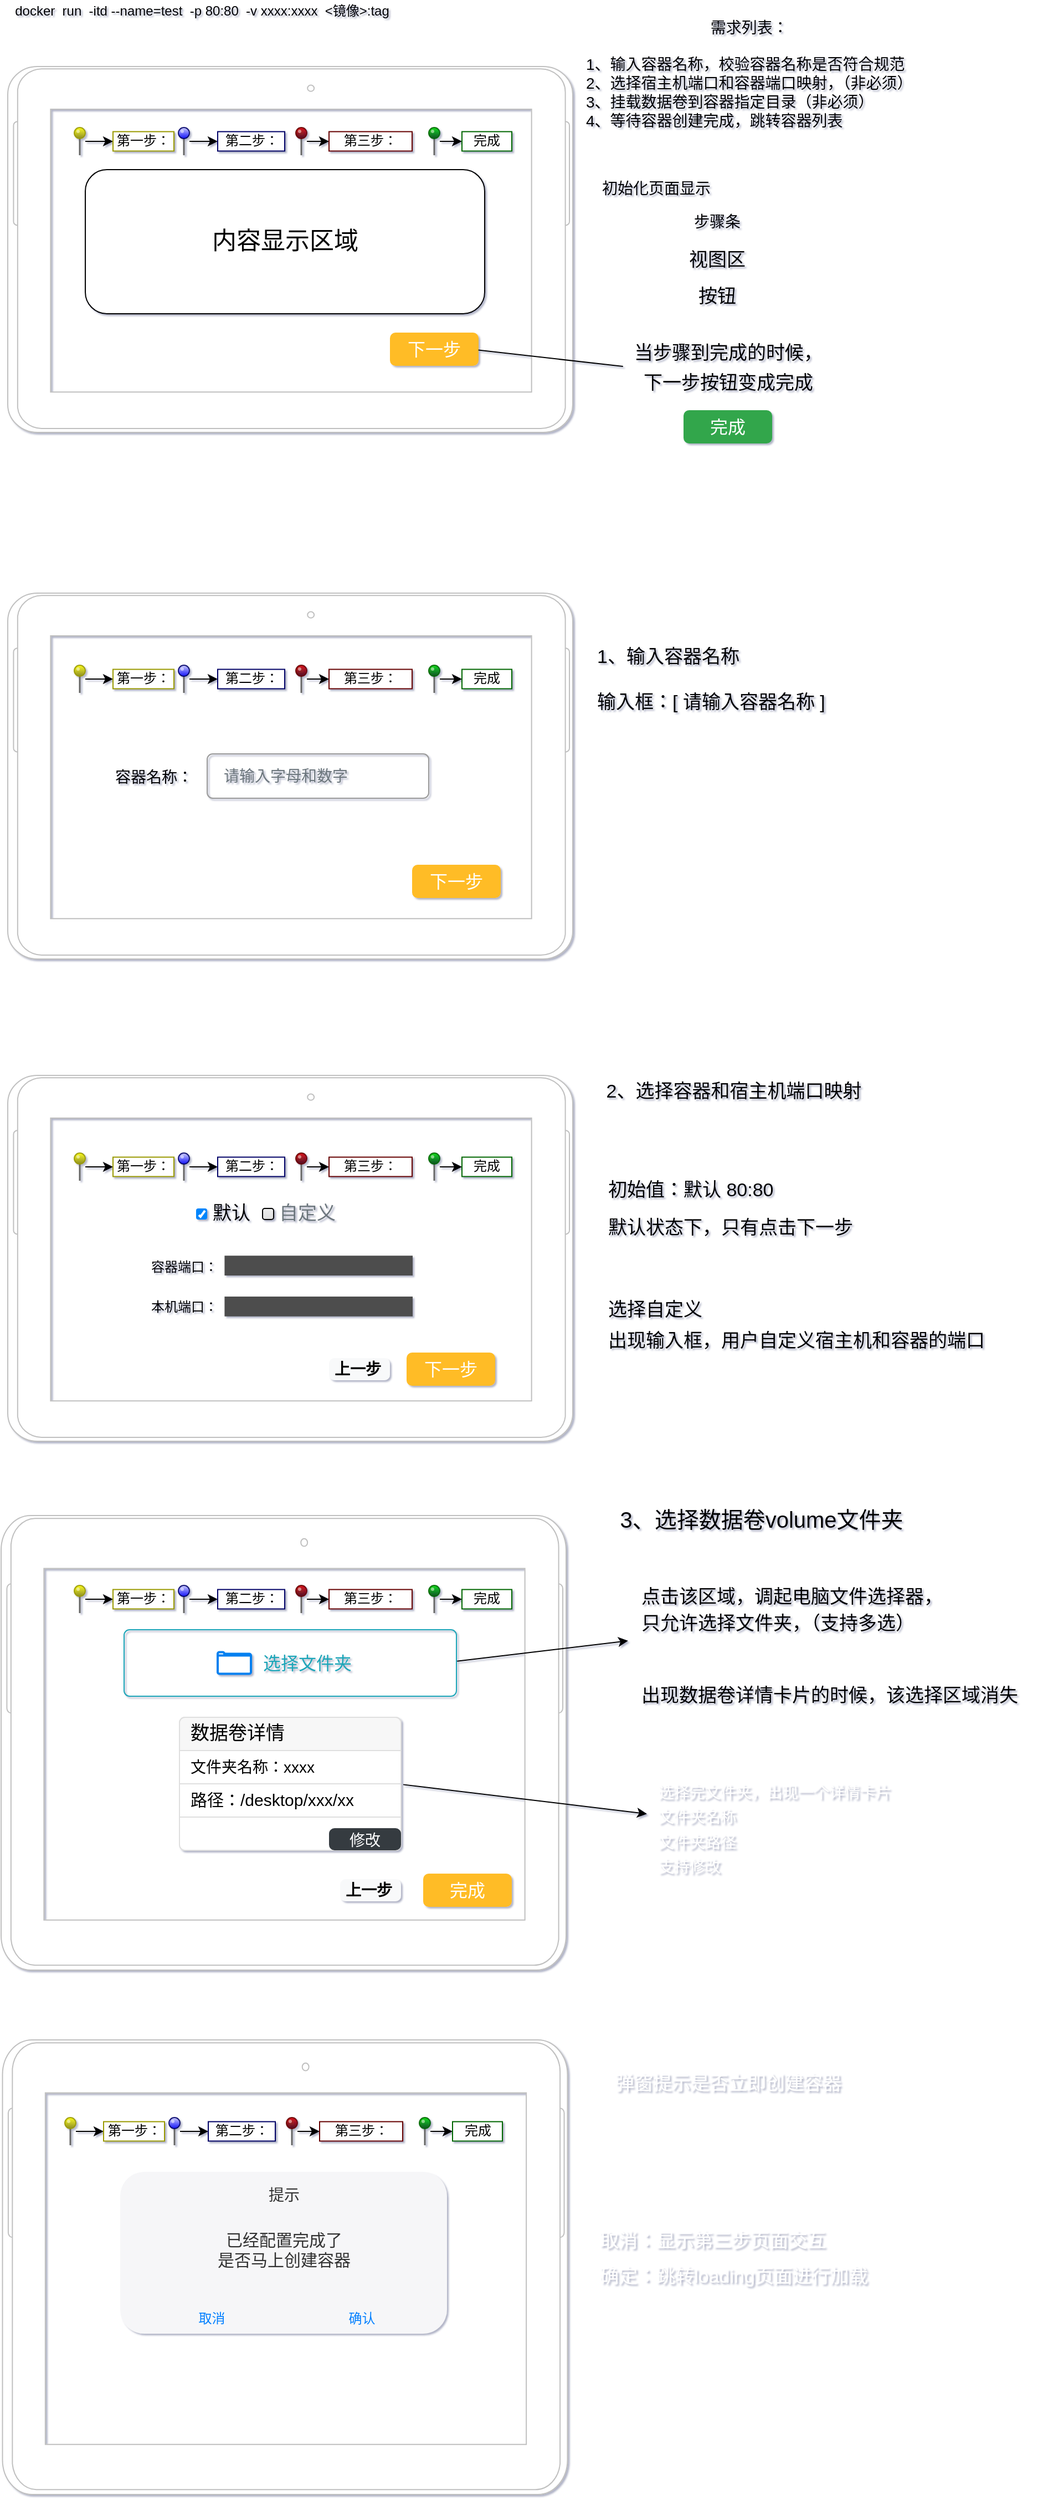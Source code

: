 <mxfile>
    <diagram id="SzhB8Du72048qasYa-aC" name="容器创建">
        <mxGraphModel dx="1205" dy="2786" grid="1" gridSize="10" guides="1" tooltips="1" connect="1" arrows="0" fold="1" page="0" pageScale="1" pageWidth="827" pageHeight="583" background="none" math="0" shadow="1">
            <root>
                <mxCell id="27uLdjD5mK71LCT6hX2T-0"/>
                <mxCell id="27uLdjD5mK71LCT6hX2T-1" parent="27uLdjD5mK71LCT6hX2T-0"/>
                <mxCell id="01CPi6KSBd6ZrqsDmOY4-1" value="" style="verticalLabelPosition=bottom;verticalAlign=top;html=1;shadow=0;dashed=0;strokeWidth=1;shape=mxgraph.android.tab2;strokeColor=#c0c0c0;direction=north;" parent="27uLdjD5mK71LCT6hX2T-1" vertex="1">
                    <mxGeometry x="20" y="-1680" width="510" height="330" as="geometry"/>
                </mxCell>
                <mxCell id="gLwVRf4GaK1Xq6DHgBcj-0" value="docker&amp;nbsp; run&amp;nbsp; -itd --name=test&amp;nbsp; -p 80:80&amp;nbsp; -v xxxx:xxxx&amp;nbsp; &amp;lt;镜像&amp;gt;:tag" style="text;html=1;align=center;verticalAlign=middle;resizable=0;points=[];autosize=1;strokeColor=none;fillColor=none;" parent="27uLdjD5mK71LCT6hX2T-1" vertex="1">
                    <mxGeometry x="20" y="-1740" width="350" height="20" as="geometry"/>
                </mxCell>
                <mxCell id="01CPi6KSBd6ZrqsDmOY4-2" value="&lt;p style=&quot;line-height: 1.6&quot;&gt;&lt;/p&gt;&lt;div style=&quot;text-align: center ; font-size: 14px&quot;&gt;&lt;font style=&quot;font-size: 14px&quot;&gt;需求列表：&lt;/font&gt;&lt;/div&gt;&lt;div style=&quot;text-align: center ; font-size: 14px&quot;&gt;&lt;font style=&quot;font-size: 14px&quot;&gt;&lt;br&gt;&lt;/font&gt;&lt;/div&gt;&lt;font style=&quot;font-size: 14px&quot;&gt;1、输入容器名称，校验容器名称是否符合规范&lt;br&gt;2、选择宿主机端口和容器端口映射，（非必须）&lt;br&gt;3、挂载数据卷到容器指定目录（非必须）&lt;br&gt;4、等待容器创建完成，跳转容器列表&lt;br&gt;&lt;br&gt;&lt;/font&gt;&lt;p&gt;&lt;/p&gt;" style="text;html=1;align=left;verticalAlign=middle;resizable=0;points=[];autosize=1;strokeColor=none;fillColor=none;" parent="27uLdjD5mK71LCT6hX2T-1" vertex="1">
                    <mxGeometry x="540" y="-1730" width="320" height="130" as="geometry"/>
                </mxCell>
                <mxCell id="01CPi6KSBd6ZrqsDmOY4-3" value="步骤条" style="text;html=1;align=center;verticalAlign=middle;resizable=0;points=[];autosize=1;strokeColor=none;fillColor=none;fontSize=14;" parent="27uLdjD5mK71LCT6hX2T-1" vertex="1">
                    <mxGeometry x="630" y="-1550" width="60" height="20" as="geometry"/>
                </mxCell>
                <mxCell id="01CPi6KSBd6ZrqsDmOY4-4" value="初始化页面显示" style="text;html=1;align=center;verticalAlign=middle;resizable=0;points=[];autosize=1;strokeColor=none;fillColor=none;fontSize=14;" parent="27uLdjD5mK71LCT6hX2T-1" vertex="1">
                    <mxGeometry x="550" y="-1580" width="110" height="20" as="geometry"/>
                </mxCell>
                <mxCell id="p_zdCeveaHQMmSlJTnT9-5" value="" style="edgeStyle=none;html=1;" edge="1" parent="27uLdjD5mK71LCT6hX2T-1" source="p_zdCeveaHQMmSlJTnT9-0" target="p_zdCeveaHQMmSlJTnT9-4">
                    <mxGeometry relative="1" as="geometry"/>
                </mxCell>
                <mxCell id="p_zdCeveaHQMmSlJTnT9-0" value="" style="verticalLabelPosition=top;html=1;shadow=0;dashed=0;verticalAlign=bottom;strokeWidth=1;shape=mxgraph.ios.iPin;fillColor2=#ffff00;fillColor3=#888800;strokeColor=#999900;" vertex="1" parent="27uLdjD5mK71LCT6hX2T-1">
                    <mxGeometry x="80" y="-1625" width="10" height="25" as="geometry"/>
                </mxCell>
                <mxCell id="p_zdCeveaHQMmSlJTnT9-8" value="" style="edgeStyle=none;html=1;" edge="1" parent="27uLdjD5mK71LCT6hX2T-1" source="p_zdCeveaHQMmSlJTnT9-1" target="p_zdCeveaHQMmSlJTnT9-7">
                    <mxGeometry relative="1" as="geometry"/>
                </mxCell>
                <mxCell id="p_zdCeveaHQMmSlJTnT9-1" value="" style="verticalLabelPosition=top;html=1;shadow=0;dashed=0;verticalAlign=bottom;strokeWidth=1;shape=mxgraph.ios.iPin;fillColor2=#ccccff;fillColor3=#0000ff;strokeColor=#000066;" vertex="1" parent="27uLdjD5mK71LCT6hX2T-1">
                    <mxGeometry x="174" y="-1625" width="10" height="25" as="geometry"/>
                </mxCell>
                <mxCell id="p_zdCeveaHQMmSlJTnT9-10" value="" style="edgeStyle=none;html=1;" edge="1" parent="27uLdjD5mK71LCT6hX2T-1" source="p_zdCeveaHQMmSlJTnT9-2" target="p_zdCeveaHQMmSlJTnT9-9">
                    <mxGeometry relative="1" as="geometry"/>
                </mxCell>
                <mxCell id="p_zdCeveaHQMmSlJTnT9-2" value="" style="verticalLabelPosition=top;html=1;shadow=0;dashed=0;verticalAlign=bottom;strokeWidth=1;shape=mxgraph.ios.iPin;fillColor2=#dd0000;fillColor3=#440000;strokeColor=#660000;" vertex="1" parent="27uLdjD5mK71LCT6hX2T-1">
                    <mxGeometry x="280" y="-1625" width="10" height="25" as="geometry"/>
                </mxCell>
                <mxCell id="p_zdCeveaHQMmSlJTnT9-12" value="" style="edgeStyle=none;html=1;" edge="1" parent="27uLdjD5mK71LCT6hX2T-1" source="p_zdCeveaHQMmSlJTnT9-3" target="p_zdCeveaHQMmSlJTnT9-11">
                    <mxGeometry relative="1" as="geometry"/>
                </mxCell>
                <mxCell id="p_zdCeveaHQMmSlJTnT9-3" value="" style="verticalLabelPosition=top;html=1;shadow=0;dashed=0;verticalAlign=bottom;strokeWidth=1;shape=mxgraph.ios.iPin;fillColor2=#00dd00;fillColor3=#004400;strokeColor=#006600;" vertex="1" parent="27uLdjD5mK71LCT6hX2T-1">
                    <mxGeometry x="400" y="-1625" width="10" height="25" as="geometry"/>
                </mxCell>
                <mxCell id="p_zdCeveaHQMmSlJTnT9-4" value="第一步：" style="whiteSpace=wrap;html=1;verticalAlign=bottom;strokeColor=#999900;shadow=0;dashed=0;strokeWidth=1;" vertex="1" parent="27uLdjD5mK71LCT6hX2T-1">
                    <mxGeometry x="115" y="-1621.25" width="55" height="17.5" as="geometry"/>
                </mxCell>
                <mxCell id="p_zdCeveaHQMmSlJTnT9-7" value="第二步：" style="whiteSpace=wrap;html=1;verticalAlign=bottom;strokeColor=#000066;shadow=0;dashed=0;strokeWidth=1;" vertex="1" parent="27uLdjD5mK71LCT6hX2T-1">
                    <mxGeometry x="209.5" y="-1621.25" width="60.5" height="17.5" as="geometry"/>
                </mxCell>
                <mxCell id="p_zdCeveaHQMmSlJTnT9-9" value="第三步：" style="whiteSpace=wrap;html=1;verticalAlign=bottom;strokeColor=#660000;shadow=0;dashed=0;strokeWidth=1;" vertex="1" parent="27uLdjD5mK71LCT6hX2T-1">
                    <mxGeometry x="310" y="-1621.25" width="75" height="17.5" as="geometry"/>
                </mxCell>
                <mxCell id="p_zdCeveaHQMmSlJTnT9-11" value="完成" style="whiteSpace=wrap;html=1;verticalAlign=bottom;strokeColor=#006600;shadow=0;dashed=0;strokeWidth=1;" vertex="1" parent="27uLdjD5mK71LCT6hX2T-1">
                    <mxGeometry x="430" y="-1621.25" width="45" height="17.5" as="geometry"/>
                </mxCell>
                <mxCell id="p_zdCeveaHQMmSlJTnT9-13" value="&lt;font style=&quot;font-size: 22px&quot;&gt;内容显示区域&lt;/font&gt;" style="rounded=1;whiteSpace=wrap;html=1;" vertex="1" parent="27uLdjD5mK71LCT6hX2T-1">
                    <mxGeometry x="90" y="-1587" width="360.5" height="130" as="geometry"/>
                </mxCell>
                <mxCell id="p_zdCeveaHQMmSlJTnT9-14" value="完成" style="html=1;shadow=0;dashed=0;shape=mxgraph.bootstrap.rrect;rSize=5;strokeColor=none;strokeWidth=1;fillColor=#33A64C;fontColor=#FFFFFF;whiteSpace=wrap;align=center;verticalAlign=middle;spacingLeft=0;fontStyle=0;fontSize=16;spacing=5;" vertex="1" parent="27uLdjD5mK71LCT6hX2T-1">
                    <mxGeometry x="630" y="-1370" width="80" height="30" as="geometry"/>
                </mxCell>
                <mxCell id="p_zdCeveaHQMmSlJTnT9-15" value="下一步" style="html=1;shadow=0;dashed=0;shape=mxgraph.bootstrap.rrect;rSize=5;strokeColor=none;strokeWidth=1;fillColor=#FFBC26;fontColor=#FFFFFF;whiteSpace=wrap;align=center;verticalAlign=middle;spacingLeft=0;fontStyle=0;fontSize=16;spacing=5;" vertex="1" parent="27uLdjD5mK71LCT6hX2T-1">
                    <mxGeometry x="365" y="-1440" width="80" height="30" as="geometry"/>
                </mxCell>
                <mxCell id="p_zdCeveaHQMmSlJTnT9-16" value="&lt;font style=&quot;font-size: 17px&quot;&gt;当步骤到完成的时候，&lt;br&gt;下一步按钮变成完成&lt;/font&gt;" style="text;html=1;align=center;verticalAlign=middle;resizable=0;points=[];autosize=1;strokeColor=none;fillColor=none;fontSize=22;" vertex="1" parent="27uLdjD5mK71LCT6hX2T-1">
                    <mxGeometry x="575" y="-1440" width="190" height="60" as="geometry"/>
                </mxCell>
                <mxCell id="p_zdCeveaHQMmSlJTnT9-17" value="" style="endArrow=none;html=1;fontSize=17;exitX=0.998;exitY=0.526;exitDx=0;exitDy=0;exitPerimeter=0;entryX=0.002;entryY=0.509;entryDx=0;entryDy=0;entryPerimeter=0;" edge="1" parent="27uLdjD5mK71LCT6hX2T-1" source="p_zdCeveaHQMmSlJTnT9-15" target="p_zdCeveaHQMmSlJTnT9-16">
                    <mxGeometry width="50" height="50" relative="1" as="geometry">
                        <mxPoint x="470" y="-1470" as="sourcePoint"/>
                        <mxPoint x="520" y="-1520" as="targetPoint"/>
                    </mxGeometry>
                </mxCell>
                <mxCell id="p_zdCeveaHQMmSlJTnT9-18" value="视图区" style="text;html=1;align=center;verticalAlign=middle;resizable=0;points=[];autosize=1;strokeColor=none;fillColor=none;fontSize=17;" vertex="1" parent="27uLdjD5mK71LCT6hX2T-1">
                    <mxGeometry x="625" y="-1520" width="70" height="30" as="geometry"/>
                </mxCell>
                <mxCell id="p_zdCeveaHQMmSlJTnT9-19" value="按钮" style="text;html=1;align=center;verticalAlign=middle;resizable=0;points=[];autosize=1;strokeColor=none;fillColor=none;fontSize=17;" vertex="1" parent="27uLdjD5mK71LCT6hX2T-1">
                    <mxGeometry x="635" y="-1487" width="50" height="30" as="geometry"/>
                </mxCell>
                <mxCell id="p_zdCeveaHQMmSlJTnT9-20" value="" style="verticalLabelPosition=bottom;verticalAlign=top;html=1;shadow=0;dashed=0;strokeWidth=1;shape=mxgraph.android.tab2;strokeColor=#c0c0c0;direction=north;" vertex="1" parent="27uLdjD5mK71LCT6hX2T-1">
                    <mxGeometry x="20" y="-1205" width="510" height="330" as="geometry"/>
                </mxCell>
                <mxCell id="p_zdCeveaHQMmSlJTnT9-33" value="" style="edgeStyle=none;html=1;" edge="1" parent="27uLdjD5mK71LCT6hX2T-1" source="p_zdCeveaHQMmSlJTnT9-34" target="p_zdCeveaHQMmSlJTnT9-41">
                    <mxGeometry relative="1" as="geometry"/>
                </mxCell>
                <mxCell id="p_zdCeveaHQMmSlJTnT9-34" value="" style="verticalLabelPosition=top;html=1;shadow=0;dashed=0;verticalAlign=bottom;strokeWidth=1;shape=mxgraph.ios.iPin;fillColor2=#ffff00;fillColor3=#888800;strokeColor=#999900;" vertex="1" parent="27uLdjD5mK71LCT6hX2T-1">
                    <mxGeometry x="80" y="-1140" width="10" height="25" as="geometry"/>
                </mxCell>
                <mxCell id="p_zdCeveaHQMmSlJTnT9-35" value="" style="edgeStyle=none;html=1;" edge="1" parent="27uLdjD5mK71LCT6hX2T-1" source="p_zdCeveaHQMmSlJTnT9-36" target="p_zdCeveaHQMmSlJTnT9-42">
                    <mxGeometry relative="1" as="geometry"/>
                </mxCell>
                <mxCell id="p_zdCeveaHQMmSlJTnT9-36" value="" style="verticalLabelPosition=top;html=1;shadow=0;dashed=0;verticalAlign=bottom;strokeWidth=1;shape=mxgraph.ios.iPin;fillColor2=#ccccff;fillColor3=#0000ff;strokeColor=#000066;" vertex="1" parent="27uLdjD5mK71LCT6hX2T-1">
                    <mxGeometry x="174" y="-1140" width="10" height="25" as="geometry"/>
                </mxCell>
                <mxCell id="p_zdCeveaHQMmSlJTnT9-37" value="" style="edgeStyle=none;html=1;" edge="1" parent="27uLdjD5mK71LCT6hX2T-1" source="p_zdCeveaHQMmSlJTnT9-38" target="p_zdCeveaHQMmSlJTnT9-43">
                    <mxGeometry relative="1" as="geometry"/>
                </mxCell>
                <mxCell id="p_zdCeveaHQMmSlJTnT9-38" value="" style="verticalLabelPosition=top;html=1;shadow=0;dashed=0;verticalAlign=bottom;strokeWidth=1;shape=mxgraph.ios.iPin;fillColor2=#dd0000;fillColor3=#440000;strokeColor=#660000;" vertex="1" parent="27uLdjD5mK71LCT6hX2T-1">
                    <mxGeometry x="280" y="-1140" width="10" height="25" as="geometry"/>
                </mxCell>
                <mxCell id="p_zdCeveaHQMmSlJTnT9-39" value="" style="edgeStyle=none;html=1;" edge="1" parent="27uLdjD5mK71LCT6hX2T-1" source="p_zdCeveaHQMmSlJTnT9-40" target="p_zdCeveaHQMmSlJTnT9-44">
                    <mxGeometry relative="1" as="geometry"/>
                </mxCell>
                <mxCell id="p_zdCeveaHQMmSlJTnT9-40" value="" style="verticalLabelPosition=top;html=1;shadow=0;dashed=0;verticalAlign=bottom;strokeWidth=1;shape=mxgraph.ios.iPin;fillColor2=#00dd00;fillColor3=#004400;strokeColor=#006600;" vertex="1" parent="27uLdjD5mK71LCT6hX2T-1">
                    <mxGeometry x="400" y="-1140" width="10" height="25" as="geometry"/>
                </mxCell>
                <mxCell id="p_zdCeveaHQMmSlJTnT9-41" value="第一步：" style="whiteSpace=wrap;html=1;verticalAlign=bottom;strokeColor=#999900;shadow=0;dashed=0;strokeWidth=1;" vertex="1" parent="27uLdjD5mK71LCT6hX2T-1">
                    <mxGeometry x="115" y="-1136.25" width="55" height="17.5" as="geometry"/>
                </mxCell>
                <mxCell id="p_zdCeveaHQMmSlJTnT9-42" value="第二步：" style="whiteSpace=wrap;html=1;verticalAlign=bottom;strokeColor=#000066;shadow=0;dashed=0;strokeWidth=1;" vertex="1" parent="27uLdjD5mK71LCT6hX2T-1">
                    <mxGeometry x="209.5" y="-1136.25" width="60.5" height="17.5" as="geometry"/>
                </mxCell>
                <mxCell id="p_zdCeveaHQMmSlJTnT9-43" value="第三步：" style="whiteSpace=wrap;html=1;verticalAlign=bottom;strokeColor=#660000;shadow=0;dashed=0;strokeWidth=1;" vertex="1" parent="27uLdjD5mK71LCT6hX2T-1">
                    <mxGeometry x="310" y="-1136.25" width="75" height="17.5" as="geometry"/>
                </mxCell>
                <mxCell id="p_zdCeveaHQMmSlJTnT9-44" value="完成" style="whiteSpace=wrap;html=1;verticalAlign=bottom;strokeColor=#006600;shadow=0;dashed=0;strokeWidth=1;" vertex="1" parent="27uLdjD5mK71LCT6hX2T-1">
                    <mxGeometry x="430" y="-1136.25" width="45" height="17.5" as="geometry"/>
                </mxCell>
                <mxCell id="p_zdCeveaHQMmSlJTnT9-45" value="1、输入容器名称&lt;br&gt;&lt;br&gt;输入框：[ 请输入容器名称 ]" style="text;html=1;align=left;verticalAlign=middle;resizable=0;points=[];autosize=1;strokeColor=none;fillColor=none;fontSize=17;" vertex="1" parent="27uLdjD5mK71LCT6hX2T-1">
                    <mxGeometry x="550" y="-1162.5" width="220" height="70" as="geometry"/>
                </mxCell>
                <mxCell id="p_zdCeveaHQMmSlJTnT9-46" value="容器名称：" style="fillColor=none;strokeColor=none;align=left;fontSize=14;" vertex="1" parent="27uLdjD5mK71LCT6hX2T-1">
                    <mxGeometry x="115" y="-1060" width="70" height="40" as="geometry"/>
                </mxCell>
                <mxCell id="p_zdCeveaHQMmSlJTnT9-47" value="请输入字母和数字" style="html=1;shadow=0;dashed=0;shape=mxgraph.bootstrap.rrect;rSize=5;fillColor=none;strokeColor=#999999;align=left;spacing=15;fontSize=14;fontColor=#6C767D;" vertex="1" parent="27uLdjD5mK71LCT6hX2T-1">
                    <mxGeometry x="200" y="-1060" width="200" height="40" as="geometry"/>
                </mxCell>
                <mxCell id="p_zdCeveaHQMmSlJTnT9-49" value="下一步" style="html=1;shadow=0;dashed=0;shape=mxgraph.bootstrap.rrect;rSize=5;strokeColor=none;strokeWidth=1;fillColor=#FFBC26;fontColor=#FFFFFF;whiteSpace=wrap;align=center;verticalAlign=middle;spacingLeft=0;fontStyle=0;fontSize=16;spacing=5;" vertex="1" parent="27uLdjD5mK71LCT6hX2T-1">
                    <mxGeometry x="385" y="-960" width="80" height="30" as="geometry"/>
                </mxCell>
                <mxCell id="p_zdCeveaHQMmSlJTnT9-50" value="" style="verticalLabelPosition=bottom;verticalAlign=top;html=1;shadow=0;dashed=0;strokeWidth=1;shape=mxgraph.android.tab2;strokeColor=#c0c0c0;direction=north;" vertex="1" parent="27uLdjD5mK71LCT6hX2T-1">
                    <mxGeometry x="20" y="-770" width="510" height="330" as="geometry"/>
                </mxCell>
                <mxCell id="p_zdCeveaHQMmSlJTnT9-51" value="" style="edgeStyle=none;html=1;" edge="1" parent="27uLdjD5mK71LCT6hX2T-1" source="p_zdCeveaHQMmSlJTnT9-52" target="p_zdCeveaHQMmSlJTnT9-59">
                    <mxGeometry relative="1" as="geometry"/>
                </mxCell>
                <mxCell id="p_zdCeveaHQMmSlJTnT9-52" value="" style="verticalLabelPosition=top;html=1;shadow=0;dashed=0;verticalAlign=bottom;strokeWidth=1;shape=mxgraph.ios.iPin;fillColor2=#ffff00;fillColor3=#888800;strokeColor=#999900;" vertex="1" parent="27uLdjD5mK71LCT6hX2T-1">
                    <mxGeometry x="80" y="-700" width="10" height="25" as="geometry"/>
                </mxCell>
                <mxCell id="p_zdCeveaHQMmSlJTnT9-53" value="" style="edgeStyle=none;html=1;" edge="1" parent="27uLdjD5mK71LCT6hX2T-1" source="p_zdCeveaHQMmSlJTnT9-54" target="p_zdCeveaHQMmSlJTnT9-60">
                    <mxGeometry relative="1" as="geometry"/>
                </mxCell>
                <mxCell id="p_zdCeveaHQMmSlJTnT9-54" value="" style="verticalLabelPosition=top;html=1;shadow=0;dashed=0;verticalAlign=bottom;strokeWidth=1;shape=mxgraph.ios.iPin;fillColor2=#ccccff;fillColor3=#0000ff;strokeColor=#000066;" vertex="1" parent="27uLdjD5mK71LCT6hX2T-1">
                    <mxGeometry x="174" y="-700" width="10" height="25" as="geometry"/>
                </mxCell>
                <mxCell id="p_zdCeveaHQMmSlJTnT9-55" value="" style="edgeStyle=none;html=1;" edge="1" parent="27uLdjD5mK71LCT6hX2T-1" source="p_zdCeveaHQMmSlJTnT9-56" target="p_zdCeveaHQMmSlJTnT9-61">
                    <mxGeometry relative="1" as="geometry"/>
                </mxCell>
                <mxCell id="p_zdCeveaHQMmSlJTnT9-56" value="" style="verticalLabelPosition=top;html=1;shadow=0;dashed=0;verticalAlign=bottom;strokeWidth=1;shape=mxgraph.ios.iPin;fillColor2=#dd0000;fillColor3=#440000;strokeColor=#660000;" vertex="1" parent="27uLdjD5mK71LCT6hX2T-1">
                    <mxGeometry x="280" y="-700" width="10" height="25" as="geometry"/>
                </mxCell>
                <mxCell id="p_zdCeveaHQMmSlJTnT9-57" value="" style="edgeStyle=none;html=1;" edge="1" parent="27uLdjD5mK71LCT6hX2T-1" source="p_zdCeveaHQMmSlJTnT9-58" target="p_zdCeveaHQMmSlJTnT9-62">
                    <mxGeometry relative="1" as="geometry"/>
                </mxCell>
                <mxCell id="p_zdCeveaHQMmSlJTnT9-58" value="" style="verticalLabelPosition=top;html=1;shadow=0;dashed=0;verticalAlign=bottom;strokeWidth=1;shape=mxgraph.ios.iPin;fillColor2=#00dd00;fillColor3=#004400;strokeColor=#006600;" vertex="1" parent="27uLdjD5mK71LCT6hX2T-1">
                    <mxGeometry x="400" y="-700" width="10" height="25" as="geometry"/>
                </mxCell>
                <mxCell id="p_zdCeveaHQMmSlJTnT9-59" value="第一步：" style="whiteSpace=wrap;html=1;verticalAlign=bottom;strokeColor=#999900;shadow=0;dashed=0;strokeWidth=1;" vertex="1" parent="27uLdjD5mK71LCT6hX2T-1">
                    <mxGeometry x="115" y="-696.25" width="55" height="17.5" as="geometry"/>
                </mxCell>
                <mxCell id="p_zdCeveaHQMmSlJTnT9-60" value="第二步：" style="whiteSpace=wrap;html=1;verticalAlign=bottom;strokeColor=#000066;shadow=0;dashed=0;strokeWidth=1;" vertex="1" parent="27uLdjD5mK71LCT6hX2T-1">
                    <mxGeometry x="209.5" y="-696.25" width="60.5" height="17.5" as="geometry"/>
                </mxCell>
                <mxCell id="p_zdCeveaHQMmSlJTnT9-61" value="第三步：" style="whiteSpace=wrap;html=1;verticalAlign=bottom;strokeColor=#660000;shadow=0;dashed=0;strokeWidth=1;" vertex="1" parent="27uLdjD5mK71LCT6hX2T-1">
                    <mxGeometry x="310" y="-696.25" width="75" height="17.5" as="geometry"/>
                </mxCell>
                <mxCell id="p_zdCeveaHQMmSlJTnT9-62" value="完成" style="whiteSpace=wrap;html=1;verticalAlign=bottom;strokeColor=#006600;shadow=0;dashed=0;strokeWidth=1;" vertex="1" parent="27uLdjD5mK71LCT6hX2T-1">
                    <mxGeometry x="430" y="-696.25" width="45" height="17.5" as="geometry"/>
                </mxCell>
                <mxCell id="p_zdCeveaHQMmSlJTnT9-63" value="默认" style="html=1;shadow=0;dashed=0;shape=mxgraph.bootstrap.checkbox2;labelPosition=right;verticalLabelPosition=middle;align=left;verticalAlign=middle;gradientColor=#DEDEDE;fillColor=#EDEDED;checked=1;spacing=5;checkedFill=#0085FC;checkedStroke=#ffffff;sketch=0;fontSize=17;" vertex="1" parent="27uLdjD5mK71LCT6hX2T-1">
                    <mxGeometry x="190" y="-650" width="10" height="10" as="geometry"/>
                </mxCell>
                <mxCell id="p_zdCeveaHQMmSlJTnT9-64" value="自定义" style="html=1;shadow=0;dashed=0;shape=mxgraph.bootstrap.checkbox2;labelPosition=right;verticalLabelPosition=middle;align=left;verticalAlign=middle;gradientColor=#DEDEDE;fillColor=#EDEDED;checked=0;spacing=5;fontColor=#6C767D;checkedFill=#0085FC;checkedStroke=#ffffff;sketch=0;fontSize=17;" vertex="1" parent="27uLdjD5mK71LCT6hX2T-1">
                    <mxGeometry x="250" y="-650" width="10" height="10" as="geometry"/>
                </mxCell>
                <mxCell id="p_zdCeveaHQMmSlJTnT9-67" value="2、选择容器和宿主机端口映射" style="text;html=1;align=center;verticalAlign=middle;resizable=0;points=[];autosize=1;strokeColor=none;fillColor=none;fontSize=17;" vertex="1" parent="27uLdjD5mK71LCT6hX2T-1">
                    <mxGeometry x="550" y="-770" width="250" height="30" as="geometry"/>
                </mxCell>
                <mxCell id="p_zdCeveaHQMmSlJTnT9-68" value="&lt;p style=&quot;line-height: 1&quot;&gt;初始值：默认 80:80&lt;br&gt;&lt;br&gt;默认状态下，只有点击下一步&lt;/p&gt;" style="text;html=1;align=left;verticalAlign=middle;resizable=0;points=[];autosize=1;strokeColor=none;fillColor=none;fontSize=17;" vertex="1" parent="27uLdjD5mK71LCT6hX2T-1">
                    <mxGeometry x="560" y="-695" width="240" height="90" as="geometry"/>
                </mxCell>
                <mxCell id="p_zdCeveaHQMmSlJTnT9-69" value="下一步" style="html=1;shadow=0;dashed=0;shape=mxgraph.bootstrap.rrect;rSize=5;strokeColor=none;strokeWidth=1;fillColor=#FFBC26;fontColor=#FFFFFF;whiteSpace=wrap;align=center;verticalAlign=middle;spacingLeft=0;fontStyle=0;fontSize=16;spacing=5;" vertex="1" parent="27uLdjD5mK71LCT6hX2T-1">
                    <mxGeometry x="380" y="-520" width="80" height="30" as="geometry"/>
                </mxCell>
                <mxCell id="p_zdCeveaHQMmSlJTnT9-70" value="&lt;p style=&quot;line-height: 1.6&quot;&gt;选择自定义&lt;br&gt;出现输入框，用户自定义宿主机和容器的端口&lt;/p&gt;" style="text;html=1;align=left;verticalAlign=middle;resizable=0;points=[];autosize=1;strokeColor=none;fillColor=none;fontSize=17;" vertex="1" parent="27uLdjD5mK71LCT6hX2T-1">
                    <mxGeometry x="560" y="-590" width="360" height="90" as="geometry"/>
                </mxCell>
                <mxCell id="p_zdCeveaHQMmSlJTnT9-72" value="" style="whiteSpace=wrap;html=1;shadow=0;dashed=0;fontSize=10;align=left;fillColor=#4D4D4D;strokeColor=#4D4D4D;fontColor=#FFFFFF;" vertex="1" parent="27uLdjD5mK71LCT6hX2T-1">
                    <mxGeometry x="216.2" y="-606.88" width="168.8" height="16.88" as="geometry"/>
                </mxCell>
                <mxCell id="p_zdCeveaHQMmSlJTnT9-73" value="" style="whiteSpace=wrap;html=1;shadow=0;dashed=0;fontSize=10;align=left;fillColor=#4D4D4D;strokeColor=#4D4D4D;fontColor=#FFFFFF;" vertex="1" parent="27uLdjD5mK71LCT6hX2T-1">
                    <mxGeometry x="216.2" y="-570" width="168.8" height="16.88" as="geometry"/>
                </mxCell>
                <mxCell id="p_zdCeveaHQMmSlJTnT9-74" value="&lt;font style=&quot;font-size: 12px&quot;&gt;容器端口：&lt;/font&gt;" style="text;html=1;align=center;verticalAlign=middle;resizable=0;points=[];autosize=1;strokeColor=none;fillColor=none;fontSize=17;" vertex="1" parent="27uLdjD5mK71LCT6hX2T-1">
                    <mxGeometry x="139" y="-613.44" width="80" height="30" as="geometry"/>
                </mxCell>
                <mxCell id="p_zdCeveaHQMmSlJTnT9-75" value="&lt;font style=&quot;font-size: 12px&quot;&gt;本机端口：&lt;/font&gt;" style="text;html=1;align=center;verticalAlign=middle;resizable=0;points=[];autosize=1;strokeColor=none;fillColor=none;fontSize=17;" vertex="1" parent="27uLdjD5mK71LCT6hX2T-1">
                    <mxGeometry x="139" y="-576.56" width="80" height="30" as="geometry"/>
                </mxCell>
                <mxCell id="p_zdCeveaHQMmSlJTnT9-76" value="" style="verticalLabelPosition=bottom;verticalAlign=top;html=1;shadow=0;dashed=0;strokeWidth=1;shape=mxgraph.android.tab2;strokeColor=#c0c0c0;direction=north;" vertex="1" parent="27uLdjD5mK71LCT6hX2T-1">
                    <mxGeometry x="14" y="-373" width="510" height="410" as="geometry"/>
                </mxCell>
                <mxCell id="p_zdCeveaHQMmSlJTnT9-77" value="" style="edgeStyle=none;html=1;" edge="1" parent="27uLdjD5mK71LCT6hX2T-1" source="p_zdCeveaHQMmSlJTnT9-78" target="p_zdCeveaHQMmSlJTnT9-85">
                    <mxGeometry relative="1" as="geometry"/>
                </mxCell>
                <mxCell id="p_zdCeveaHQMmSlJTnT9-78" value="" style="verticalLabelPosition=top;html=1;shadow=0;dashed=0;verticalAlign=bottom;strokeWidth=1;shape=mxgraph.ios.iPin;fillColor2=#ffff00;fillColor3=#888800;strokeColor=#999900;" vertex="1" parent="27uLdjD5mK71LCT6hX2T-1">
                    <mxGeometry x="80" y="-310" width="10" height="25" as="geometry"/>
                </mxCell>
                <mxCell id="p_zdCeveaHQMmSlJTnT9-79" value="" style="edgeStyle=none;html=1;" edge="1" parent="27uLdjD5mK71LCT6hX2T-1" source="p_zdCeveaHQMmSlJTnT9-80" target="p_zdCeveaHQMmSlJTnT9-86">
                    <mxGeometry relative="1" as="geometry"/>
                </mxCell>
                <mxCell id="p_zdCeveaHQMmSlJTnT9-80" value="" style="verticalLabelPosition=top;html=1;shadow=0;dashed=0;verticalAlign=bottom;strokeWidth=1;shape=mxgraph.ios.iPin;fillColor2=#ccccff;fillColor3=#0000ff;strokeColor=#000066;" vertex="1" parent="27uLdjD5mK71LCT6hX2T-1">
                    <mxGeometry x="174" y="-310" width="10" height="25" as="geometry"/>
                </mxCell>
                <mxCell id="p_zdCeveaHQMmSlJTnT9-81" value="" style="edgeStyle=none;html=1;" edge="1" parent="27uLdjD5mK71LCT6hX2T-1" source="p_zdCeveaHQMmSlJTnT9-82" target="p_zdCeveaHQMmSlJTnT9-87">
                    <mxGeometry relative="1" as="geometry"/>
                </mxCell>
                <mxCell id="p_zdCeveaHQMmSlJTnT9-82" value="" style="verticalLabelPosition=top;html=1;shadow=0;dashed=0;verticalAlign=bottom;strokeWidth=1;shape=mxgraph.ios.iPin;fillColor2=#dd0000;fillColor3=#440000;strokeColor=#660000;" vertex="1" parent="27uLdjD5mK71LCT6hX2T-1">
                    <mxGeometry x="280" y="-310" width="10" height="25" as="geometry"/>
                </mxCell>
                <mxCell id="p_zdCeveaHQMmSlJTnT9-83" value="" style="edgeStyle=none;html=1;" edge="1" parent="27uLdjD5mK71LCT6hX2T-1" source="p_zdCeveaHQMmSlJTnT9-84" target="p_zdCeveaHQMmSlJTnT9-88">
                    <mxGeometry relative="1" as="geometry"/>
                </mxCell>
                <mxCell id="p_zdCeveaHQMmSlJTnT9-84" value="" style="verticalLabelPosition=top;html=1;shadow=0;dashed=0;verticalAlign=bottom;strokeWidth=1;shape=mxgraph.ios.iPin;fillColor2=#00dd00;fillColor3=#004400;strokeColor=#006600;" vertex="1" parent="27uLdjD5mK71LCT6hX2T-1">
                    <mxGeometry x="400" y="-310" width="10" height="25" as="geometry"/>
                </mxCell>
                <mxCell id="p_zdCeveaHQMmSlJTnT9-85" value="第一步：" style="whiteSpace=wrap;html=1;verticalAlign=bottom;strokeColor=#999900;shadow=0;dashed=0;strokeWidth=1;" vertex="1" parent="27uLdjD5mK71LCT6hX2T-1">
                    <mxGeometry x="115" y="-306.25" width="55" height="17.5" as="geometry"/>
                </mxCell>
                <mxCell id="p_zdCeveaHQMmSlJTnT9-86" value="第二步：" style="whiteSpace=wrap;html=1;verticalAlign=bottom;strokeColor=#000066;shadow=0;dashed=0;strokeWidth=1;" vertex="1" parent="27uLdjD5mK71LCT6hX2T-1">
                    <mxGeometry x="209.5" y="-306.25" width="60.5" height="17.5" as="geometry"/>
                </mxCell>
                <mxCell id="p_zdCeveaHQMmSlJTnT9-87" value="第三步：" style="whiteSpace=wrap;html=1;verticalAlign=bottom;strokeColor=#660000;shadow=0;dashed=0;strokeWidth=1;" vertex="1" parent="27uLdjD5mK71LCT6hX2T-1">
                    <mxGeometry x="310" y="-306.25" width="75" height="17.5" as="geometry"/>
                </mxCell>
                <mxCell id="p_zdCeveaHQMmSlJTnT9-88" value="完成" style="whiteSpace=wrap;html=1;verticalAlign=bottom;strokeColor=#006600;shadow=0;dashed=0;strokeWidth=1;" vertex="1" parent="27uLdjD5mK71LCT6hX2T-1">
                    <mxGeometry x="430" y="-306.25" width="45" height="17.5" as="geometry"/>
                </mxCell>
                <mxCell id="p_zdCeveaHQMmSlJTnT9-89" value="完成" style="html=1;shadow=0;dashed=0;shape=mxgraph.bootstrap.rrect;rSize=5;strokeColor=none;strokeWidth=1;fillColor=#FFBC26;fontColor=#FFFFFF;whiteSpace=wrap;align=center;verticalAlign=middle;spacingLeft=0;fontStyle=0;fontSize=16;spacing=5;" vertex="1" parent="27uLdjD5mK71LCT6hX2T-1">
                    <mxGeometry x="395" y="-50" width="80" height="30" as="geometry"/>
                </mxCell>
                <mxCell id="p_zdCeveaHQMmSlJTnT9-90" value="&amp;nbsp; &amp;nbsp; &amp;nbsp; &amp;nbsp;选择文件夹" style="html=1;shadow=0;dashed=0;shape=mxgraph.bootstrap.rrect;rSize=5;strokeColor=#1CA5B8;strokeWidth=1;fillColor=none;fontColor=#1CA5B8;whiteSpace=wrap;align=center;verticalAlign=middle;spacingLeft=0;fontStyle=0;fontSize=16;spacing=5;" vertex="1" parent="27uLdjD5mK71LCT6hX2T-1">
                    <mxGeometry x="125" y="-270" width="300" height="60" as="geometry"/>
                </mxCell>
                <mxCell id="p_zdCeveaHQMmSlJTnT9-91" value="" style="html=1;verticalLabelPosition=bottom;align=center;labelBackgroundColor=#ffffff;verticalAlign=top;strokeWidth=2;strokeColor=#0080F0;shadow=0;dashed=0;shape=mxgraph.ios7.icons.folder;fontSize=12;" vertex="1" parent="27uLdjD5mK71LCT6hX2T-1">
                    <mxGeometry x="209.5" y="-249.75" width="30" height="19.5" as="geometry"/>
                </mxCell>
                <mxCell id="p_zdCeveaHQMmSlJTnT9-92" value="&lt;font style=&quot;font-size: 20px&quot;&gt;3、选择数据卷volume文件夹&lt;/font&gt;" style="text;html=1;align=center;verticalAlign=middle;resizable=0;points=[];autosize=1;strokeColor=none;fillColor=none;fontSize=12;" vertex="1" parent="27uLdjD5mK71LCT6hX2T-1">
                    <mxGeometry x="565" y="-380" width="270" height="20" as="geometry"/>
                </mxCell>
                <mxCell id="p_zdCeveaHQMmSlJTnT9-93" value="" style="endArrow=classic;html=1;fontSize=17;exitX=1.002;exitY=0.473;exitDx=0;exitDy=0;exitPerimeter=0;" edge="1" parent="27uLdjD5mK71LCT6hX2T-1" source="p_zdCeveaHQMmSlJTnT9-90">
                    <mxGeometry width="50" height="50" relative="1" as="geometry">
                        <mxPoint x="420" y="-100" as="sourcePoint"/>
                        <mxPoint x="580" y="-260" as="targetPoint"/>
                    </mxGeometry>
                </mxCell>
                <mxCell id="p_zdCeveaHQMmSlJTnT9-94" value="&lt;p style=&quot;line-height: 1.4&quot;&gt;点击该区域，调起电脑文件选择器，&lt;br&gt;只允许选择文件夹，（支持多选）&lt;/p&gt;&lt;p style=&quot;line-height: 1.4&quot;&gt;&lt;br&gt;出现数据卷详情卡片的时候，该选择区域消失&lt;/p&gt;" style="text;html=1;align=left;verticalAlign=middle;resizable=0;points=[];autosize=1;strokeColor=none;fillColor=none;fontSize=17;" vertex="1" parent="27uLdjD5mK71LCT6hX2T-1">
                    <mxGeometry x="590" y="-330" width="360" height="150" as="geometry"/>
                </mxCell>
                <mxCell id="p_zdCeveaHQMmSlJTnT9-97" value="" style="html=1;shadow=0;dashed=0;shape=mxgraph.bootstrap.rrect;rSize=5;strokeColor=#DFDFDF;html=1;whiteSpace=wrap;fillColor=#FFFFFF;fontColor=#000000;fontSize=17;" vertex="1" parent="27uLdjD5mK71LCT6hX2T-1">
                    <mxGeometry x="175" y="-191" width="200" height="120" as="geometry"/>
                </mxCell>
                <mxCell id="p_zdCeveaHQMmSlJTnT9-98" value="&lt;font color=&quot;#000000&quot;&gt;数据卷详情&lt;/font&gt;" style="html=1;shadow=0;dashed=0;shape=mxgraph.bootstrap.topButton;strokeColor=inherit;fillColor=#F7F7F7;rSize=5;perimeter=none;whiteSpace=wrap;resizeWidth=1;align=left;spacing=10;fontSize=17;" vertex="1" parent="p_zdCeveaHQMmSlJTnT9-97">
                    <mxGeometry width="200" height="30" relative="1" as="geometry"/>
                </mxCell>
                <mxCell id="p_zdCeveaHQMmSlJTnT9-99" value="&lt;span style=&quot;font-family: &amp;#34;helvetica&amp;#34; ; font-size: 14px&quot;&gt;文件夹名称：xxxx&lt;/span&gt;" style="strokeColor=inherit;fillColor=inherit;gradientColor=inherit;fontColor=inherit;html=1;shadow=0;dashed=0;perimeter=none;whiteSpace=wrap;resizeWidth=1;align=left;spacing=10;fontSize=17;" vertex="1" parent="p_zdCeveaHQMmSlJTnT9-97">
                    <mxGeometry width="200" height="30" relative="1" as="geometry">
                        <mxPoint y="30" as="offset"/>
                    </mxGeometry>
                </mxCell>
                <mxCell id="p_zdCeveaHQMmSlJTnT9-100" value="&lt;span style=&quot;font-size: 15px&quot;&gt;路径：/desktop/xxx/xx&lt;/span&gt;" style="strokeColor=inherit;fillColor=inherit;gradientColor=inherit;fontColor=inherit;html=1;shadow=0;dashed=0;perimeter=none;whiteSpace=wrap;resizeWidth=1;align=left;spacing=10;fontSize=17;" vertex="1" parent="p_zdCeveaHQMmSlJTnT9-97">
                    <mxGeometry width="200" height="30" relative="1" as="geometry">
                        <mxPoint y="60" as="offset"/>
                    </mxGeometry>
                </mxCell>
                <mxCell id="p_zdCeveaHQMmSlJTnT9-104" value="&lt;font style=&quot;font-size: 14px&quot;&gt;修改&lt;/font&gt;" style="html=1;shadow=0;dashed=0;shape=mxgraph.bootstrap.rrect;rSize=5;strokeColor=none;strokeWidth=1;fillColor=#343A40;fontColor=#ffffff;whiteSpace=wrap;align=center;verticalAlign=middle;spacingLeft=0;fontStyle=0;fontSize=16;spacing=5;" vertex="1" parent="p_zdCeveaHQMmSlJTnT9-97">
                    <mxGeometry x="135" y="100" width="65" height="20" as="geometry"/>
                </mxCell>
                <mxCell id="p_zdCeveaHQMmSlJTnT9-105" value="" style="endArrow=classic;html=1;fontSize=14;fontColor=#000000;exitX=1.01;exitY=1.023;exitDx=0;exitDy=0;exitPerimeter=0;" edge="1" parent="27uLdjD5mK71LCT6hX2T-1" source="p_zdCeveaHQMmSlJTnT9-99" target="p_zdCeveaHQMmSlJTnT9-107">
                    <mxGeometry width="50" height="50" relative="1" as="geometry">
                        <mxPoint x="420" y="-220" as="sourcePoint"/>
                        <mxPoint x="580" y="-140" as="targetPoint"/>
                    </mxGeometry>
                </mxCell>
                <mxCell id="p_zdCeveaHQMmSlJTnT9-107" value="&lt;p style=&quot;line-height: 1.6&quot;&gt;&lt;/p&gt;&lt;div style=&quot;text-align: left&quot;&gt;&lt;span style=&quot;line-height: 1.6&quot;&gt;选择完文件夹，出现一个详情卡片&lt;/span&gt;&lt;/div&gt;&lt;div style=&quot;text-align: left&quot;&gt;&lt;span style=&quot;line-height: 1.6&quot;&gt;文件夹名称&lt;/span&gt;&lt;/div&gt;&lt;div style=&quot;text-align: left&quot;&gt;&lt;span style=&quot;line-height: 1.6&quot;&gt;文件夹路径&lt;/span&gt;&lt;/div&gt;&lt;div style=&quot;text-align: left&quot;&gt;&lt;span style=&quot;line-height: 1.6&quot;&gt;支持修改&lt;/span&gt;&lt;/div&gt;&lt;p&gt;&lt;/p&gt;" style="text;html=1;align=center;verticalAlign=middle;resizable=0;points=[];autosize=1;strokeColor=none;fillColor=none;fontSize=14;fontColor=#FFFFFF;" vertex="1" parent="27uLdjD5mK71LCT6hX2T-1">
                    <mxGeometry x="597" y="-150" width="230" height="120" as="geometry"/>
                </mxCell>
                <mxCell id="p_zdCeveaHQMmSlJTnT9-108" value="上一步" style="html=1;shadow=0;dashed=0;shape=mxgraph.bootstrap.rrect;rSize=5;strokeColor=none;strokeWidth=1;fillColor=#F8F9FA;fontColor=#000000;whiteSpace=wrap;align=left;verticalAlign=middle;spacingLeft=0;fontStyle=1;fontSize=14;spacing=5;" vertex="1" parent="27uLdjD5mK71LCT6hX2T-1">
                    <mxGeometry x="320" y="-45" width="55" height="20" as="geometry"/>
                </mxCell>
                <mxCell id="p_zdCeveaHQMmSlJTnT9-109" value="上一步" style="html=1;shadow=0;dashed=0;shape=mxgraph.bootstrap.rrect;rSize=5;strokeColor=none;strokeWidth=1;fillColor=#F8F9FA;fontColor=#000000;whiteSpace=wrap;align=left;verticalAlign=middle;spacingLeft=0;fontStyle=1;fontSize=14;spacing=5;" vertex="1" parent="27uLdjD5mK71LCT6hX2T-1">
                    <mxGeometry x="310" y="-515" width="55" height="20" as="geometry"/>
                </mxCell>
                <mxCell id="p_zdCeveaHQMmSlJTnT9-111" value="" style="verticalLabelPosition=bottom;verticalAlign=top;html=1;shadow=0;dashed=0;strokeWidth=1;shape=mxgraph.android.tab2;strokeColor=#c0c0c0;direction=north;" vertex="1" parent="27uLdjD5mK71LCT6hX2T-1">
                    <mxGeometry x="15.25" y="100" width="510" height="410" as="geometry"/>
                </mxCell>
                <mxCell id="p_zdCeveaHQMmSlJTnT9-114" value="提示" style="shape=rect;rounded=1;strokeColor=none;fillColor=#F6F6F8;gradientColor=none;shadow=0;glass=0;dashed=1;fontFamily=Helvetica;fontSize=14;fontColor=#333333;align=center;html=0;verticalAlign=top;whiteSpace=wrap;spacing=8;spacingTop=0;" vertex="1" parent="27uLdjD5mK71LCT6hX2T-1">
                    <mxGeometry x="121.5" y="219" width="295" height="146" as="geometry"/>
                </mxCell>
                <mxCell id="p_zdCeveaHQMmSlJTnT9-115" value="已经配置完成了&#10;是否马上创建容器" style="shape=text;align=center;verticalAlign=middle;fontSize=15;fontColor=#333333;strokeColor=none;fillColor=none;spacingTop=-8;resizeWidth=1;whiteSpace=wrap;spacingBottom=-1;" vertex="1" parent="p_zdCeveaHQMmSlJTnT9-114">
                    <mxGeometry width="295" height="92" relative="1" as="geometry">
                        <mxPoint y="27" as="offset"/>
                    </mxGeometry>
                </mxCell>
                <mxCell id="p_zdCeveaHQMmSlJTnT9-116" value="取消" style="shape=text;align=center;verticalAlign=middle;fontSize=12;fontColor=#0680FF;strokeColor=none;fillColor=none;spacingTop=3;resizeWidth=1;" vertex="1" parent="p_zdCeveaHQMmSlJTnT9-114">
                    <mxGeometry y="1" width="147.5" height="20" relative="1" as="geometry">
                        <mxPoint x="9" y="-26" as="offset"/>
                    </mxGeometry>
                </mxCell>
                <mxCell id="p_zdCeveaHQMmSlJTnT9-117" value="确认" style="shape=text;align=center;verticalAlign=middle;fontSize=12;fontColor=#0680FF;strokeColor=none;fillColor=none;spacingTop=3;resizeWidth=1;" vertex="1" parent="p_zdCeveaHQMmSlJTnT9-114">
                    <mxGeometry x="0.5" y="1" width="147.5" height="20" relative="1" as="geometry">
                        <mxPoint x="-3" y="-26" as="offset"/>
                    </mxGeometry>
                </mxCell>
                <mxCell id="p_zdCeveaHQMmSlJTnT9-118" value="" style="edgeStyle=none;html=1;" edge="1" parent="27uLdjD5mK71LCT6hX2T-1" source="p_zdCeveaHQMmSlJTnT9-119" target="p_zdCeveaHQMmSlJTnT9-126">
                    <mxGeometry relative="1" as="geometry"/>
                </mxCell>
                <mxCell id="p_zdCeveaHQMmSlJTnT9-119" value="" style="verticalLabelPosition=top;html=1;shadow=0;dashed=0;verticalAlign=bottom;strokeWidth=1;shape=mxgraph.ios.iPin;fillColor2=#ffff00;fillColor3=#888800;strokeColor=#999900;" vertex="1" parent="27uLdjD5mK71LCT6hX2T-1">
                    <mxGeometry x="71.5" y="170" width="10" height="25" as="geometry"/>
                </mxCell>
                <mxCell id="p_zdCeveaHQMmSlJTnT9-120" value="" style="edgeStyle=none;html=1;" edge="1" parent="27uLdjD5mK71LCT6hX2T-1" source="p_zdCeveaHQMmSlJTnT9-121" target="p_zdCeveaHQMmSlJTnT9-127">
                    <mxGeometry relative="1" as="geometry"/>
                </mxCell>
                <mxCell id="p_zdCeveaHQMmSlJTnT9-121" value="" style="verticalLabelPosition=top;html=1;shadow=0;dashed=0;verticalAlign=bottom;strokeWidth=1;shape=mxgraph.ios.iPin;fillColor2=#ccccff;fillColor3=#0000ff;strokeColor=#000066;" vertex="1" parent="27uLdjD5mK71LCT6hX2T-1">
                    <mxGeometry x="165.5" y="170" width="10" height="25" as="geometry"/>
                </mxCell>
                <mxCell id="p_zdCeveaHQMmSlJTnT9-122" value="" style="edgeStyle=none;html=1;" edge="1" parent="27uLdjD5mK71LCT6hX2T-1" source="p_zdCeveaHQMmSlJTnT9-123" target="p_zdCeveaHQMmSlJTnT9-128">
                    <mxGeometry relative="1" as="geometry"/>
                </mxCell>
                <mxCell id="p_zdCeveaHQMmSlJTnT9-123" value="" style="verticalLabelPosition=top;html=1;shadow=0;dashed=0;verticalAlign=bottom;strokeWidth=1;shape=mxgraph.ios.iPin;fillColor2=#dd0000;fillColor3=#440000;strokeColor=#660000;" vertex="1" parent="27uLdjD5mK71LCT6hX2T-1">
                    <mxGeometry x="271.5" y="170" width="10" height="25" as="geometry"/>
                </mxCell>
                <mxCell id="p_zdCeveaHQMmSlJTnT9-124" value="" style="edgeStyle=none;html=1;" edge="1" parent="27uLdjD5mK71LCT6hX2T-1" source="p_zdCeveaHQMmSlJTnT9-125" target="p_zdCeveaHQMmSlJTnT9-129">
                    <mxGeometry relative="1" as="geometry"/>
                </mxCell>
                <mxCell id="p_zdCeveaHQMmSlJTnT9-125" value="" style="verticalLabelPosition=top;html=1;shadow=0;dashed=0;verticalAlign=bottom;strokeWidth=1;shape=mxgraph.ios.iPin;fillColor2=#00dd00;fillColor3=#004400;strokeColor=#006600;" vertex="1" parent="27uLdjD5mK71LCT6hX2T-1">
                    <mxGeometry x="391.5" y="170" width="10" height="25" as="geometry"/>
                </mxCell>
                <mxCell id="p_zdCeveaHQMmSlJTnT9-126" value="第一步：" style="whiteSpace=wrap;html=1;verticalAlign=bottom;strokeColor=#999900;shadow=0;dashed=0;strokeWidth=1;" vertex="1" parent="27uLdjD5mK71LCT6hX2T-1">
                    <mxGeometry x="106.5" y="173.75" width="55" height="17.5" as="geometry"/>
                </mxCell>
                <mxCell id="p_zdCeveaHQMmSlJTnT9-127" value="第二步：" style="whiteSpace=wrap;html=1;verticalAlign=bottom;strokeColor=#000066;shadow=0;dashed=0;strokeWidth=1;" vertex="1" parent="27uLdjD5mK71LCT6hX2T-1">
                    <mxGeometry x="201" y="173.75" width="60.5" height="17.5" as="geometry"/>
                </mxCell>
                <mxCell id="p_zdCeveaHQMmSlJTnT9-128" value="第三步：" style="whiteSpace=wrap;html=1;verticalAlign=bottom;strokeColor=#660000;shadow=0;dashed=0;strokeWidth=1;" vertex="1" parent="27uLdjD5mK71LCT6hX2T-1">
                    <mxGeometry x="301.5" y="173.75" width="75" height="17.5" as="geometry"/>
                </mxCell>
                <mxCell id="p_zdCeveaHQMmSlJTnT9-129" value="完成" style="whiteSpace=wrap;html=1;verticalAlign=bottom;strokeColor=#006600;shadow=0;dashed=0;strokeWidth=1;" vertex="1" parent="27uLdjD5mK71LCT6hX2T-1">
                    <mxGeometry x="421.5" y="173.75" width="45" height="17.5" as="geometry"/>
                </mxCell>
                <mxCell id="p_zdCeveaHQMmSlJTnT9-130" value="&lt;font style=&quot;font-size: 17px&quot;&gt;弹窗提示是否立即创建容器&lt;/font&gt;" style="text;html=1;align=center;verticalAlign=middle;resizable=0;points=[];autosize=1;strokeColor=none;fillColor=none;fontSize=12;fontColor=#FFFFFF;" vertex="1" parent="27uLdjD5mK71LCT6hX2T-1">
                    <mxGeometry x="560" y="130" width="220" height="20" as="geometry"/>
                </mxCell>
                <mxCell id="p_zdCeveaHQMmSlJTnT9-131" value="&lt;p style=&quot;line-height: 1.4&quot;&gt;&lt;/p&gt;&lt;div style=&quot;text-align: left&quot;&gt;&lt;span style=&quot;line-height: 2.5&quot;&gt;取消：显示第三步页面交互&lt;/span&gt;&lt;/div&gt;&lt;div style=&quot;text-align: left&quot;&gt;&lt;span&gt;确定：跳转loading页面进行加载&lt;/span&gt;&lt;/div&gt;&lt;p&gt;&lt;/p&gt;" style="text;html=1;align=center;verticalAlign=middle;resizable=0;points=[];autosize=1;strokeColor=none;fillColor=none;fontSize=17;fontColor=#FFFFFF;" vertex="1" parent="27uLdjD5mK71LCT6hX2T-1">
                    <mxGeometry x="545" y="242" width="260" height="100" as="geometry"/>
                </mxCell>
            </root>
        </mxGraphModel>
    </diagram>
    <diagram id="ZY2Z-TiaMthCMwKG_cw0" name="首页">
        <mxGraphModel dx="1145" dy="747" grid="1" gridSize="10" guides="1" tooltips="1" connect="1" arrows="1" fold="1" page="1" pageScale="1" pageWidth="827" pageHeight="583" background="none" math="0" shadow="1">
            <root>
                <mxCell id="0"/>
                <mxCell id="1" parent="0"/>
                <mxCell id="26" value="" style="edgeStyle=none;html=1;fontSize=24;" parent="1" source="23" target="25" edge="1">
                    <mxGeometry relative="1" as="geometry"/>
                </mxCell>
                <mxCell id="33" value="" style="edgeStyle=none;html=1;fontSize=24;" parent="1" source="23" target="29" edge="1">
                    <mxGeometry relative="1" as="geometry"/>
                </mxCell>
                <mxCell id="23" value="" style="verticalLabelPosition=bottom;verticalAlign=top;html=1;shadow=0;dashed=0;strokeWidth=1;shape=mxgraph.android.phone2;strokeColor=#c0c0c0;direction=south;" parent="1" vertex="1">
                    <mxGeometry x="75" y="60" width="390" height="200" as="geometry"/>
                </mxCell>
                <mxCell id="24" value="&lt;font style=&quot;font-size: 24px&quot;&gt;首屏初始化页面&lt;/font&gt;" style="text;html=1;align=center;verticalAlign=middle;resizable=0;points=[];autosize=1;strokeColor=none;fillColor=none;" parent="1" vertex="1">
                    <mxGeometry x="180" y="150" width="180" height="20" as="geometry"/>
                </mxCell>
                <mxCell id="28" value="" style="edgeStyle=none;html=1;fontSize=18;" parent="1" source="25" target="27" edge="1">
                    <mxGeometry relative="1" as="geometry"/>
                </mxCell>
                <mxCell id="25" value="&lt;div&gt;&lt;span&gt;&lt;font style=&quot;font-size: 18px&quot;&gt;&lt;br&gt;&lt;/font&gt;&lt;/span&gt;&lt;/div&gt;&lt;div&gt;&lt;span&gt;&lt;font style=&quot;font-size: 18px&quot;&gt;SVG动画&lt;/font&gt;&lt;/span&gt;&lt;/div&gt;" style="rounded=1;whiteSpace=wrap;html=1;verticalAlign=top;strokeColor=#c0c0c0;shadow=0;dashed=0;strokeWidth=1;align=center;" parent="1" vertex="1">
                    <mxGeometry x="570" y="126" width="120" height="70" as="geometry"/>
                </mxCell>
                <mxCell id="27" value="&lt;div&gt;&lt;span&gt;&lt;font style=&quot;font-size: 18px&quot;&gt;&lt;br&gt;&lt;/font&gt;&lt;/span&gt;&lt;/div&gt;&lt;div&gt;&lt;span&gt;&lt;font style=&quot;font-size: 18px&quot;&gt;&amp;nbsp; 加载完毕（默认值3s）&lt;/font&gt;&lt;/span&gt;&lt;/div&gt;" style="rounded=1;whiteSpace=wrap;html=1;verticalAlign=top;strokeColor=#c0c0c0;shadow=0;dashed=0;strokeWidth=1;align=center;" parent="1" vertex="1">
                    <mxGeometry x="770" y="126" width="220" height="70" as="geometry"/>
                </mxCell>
                <mxCell id="29" value="" style="verticalLabelPosition=bottom;verticalAlign=top;html=1;shadow=0;dashed=0;strokeWidth=1;shape=mxgraph.android.phone2;strokeColor=#c0c0c0;direction=south;" parent="1" vertex="1">
                    <mxGeometry x="75" y="340" width="390" height="200" as="geometry"/>
                </mxCell>
                <mxCell id="30" value="&lt;font style=&quot;font-size: 24px&quot;&gt;首页--&amp;gt;跳转功能页面&lt;/font&gt;" style="text;html=1;align=center;verticalAlign=middle;resizable=0;points=[];autosize=1;strokeColor=none;fillColor=none;fontSize=18;" parent="1" vertex="1">
                    <mxGeometry x="150" y="425" width="240" height="30" as="geometry"/>
                </mxCell>
                <mxCell id="35" value="" style="html=1;verticalLabelPosition=bottom;labelBackgroundColor=#ffffff;verticalAlign=top;shadow=0;dashed=0;strokeWidth=2;shape=mxgraph.ios7.misc.loading_circle;fontSize=24;" parent="1" vertex="1">
                    <mxGeometry x="250" y="196" width="40" height="40" as="geometry"/>
                </mxCell>
                <mxCell id="51" value="" style="edgeStyle=none;html=1;fontSize=24;" parent="1" source="36" target="45" edge="1">
                    <mxGeometry relative="1" as="geometry"/>
                </mxCell>
                <mxCell id="36" value="" style="verticalLabelPosition=bottom;verticalAlign=top;html=1;shadow=0;dashed=0;strokeWidth=1;shape=mxgraph.android.phone2;strokeColor=#c0c0c0;direction=south;" parent="1" vertex="1">
                    <mxGeometry x="46" y="680" width="735" height="390" as="geometry"/>
                </mxCell>
                <mxCell id="40" value="&lt;font style=&quot;font-size: 36px&quot;&gt;初始样式&lt;/font&gt;" style="text;html=1;align=center;verticalAlign=middle;resizable=0;points=[];autosize=1;strokeColor=none;fillColor=none;" parent="1" vertex="1">
                    <mxGeometry x="320" y="630" width="160" height="30" as="geometry"/>
                </mxCell>
                <mxCell id="43" value="&lt;font style=&quot;font-size: 24px&quot;&gt;开始&lt;/font&gt;" style="html=1;shadow=0;dashed=0;shape=mxgraph.bootstrap.rrect;rSize=5;strokeColor=none;strokeWidth=1;fillColor=#0085FC;fontColor=#FFFFFF;whiteSpace=wrap;align=center;verticalAlign=middle;spacingLeft=0;fontStyle=0;fontSize=16;spacing=5;" parent="1" vertex="1">
                    <mxGeometry x="324" y="827" width="180" height="95" as="geometry"/>
                </mxCell>
                <mxCell id="45" value="" style="verticalLabelPosition=bottom;verticalAlign=top;html=1;shadow=0;dashed=0;strokeWidth=1;shape=mxgraph.android.phone2;strokeColor=#c0c0c0;direction=south;" parent="1" vertex="1">
                    <mxGeometry x="880" y="680" width="740" height="390" as="geometry"/>
                </mxCell>
                <mxCell id="46" value="&lt;font style=&quot;font-size: 36px&quot;&gt;展开样式&lt;/font&gt;" style="text;html=1;align=center;verticalAlign=middle;resizable=0;points=[];autosize=1;strokeColor=none;fillColor=none;" parent="1" vertex="1">
                    <mxGeometry x="1180" y="620" width="160" height="30" as="geometry"/>
                </mxCell>
                <mxCell id="49" value="" style="edgeStyle=segmentEdgeStyle;endArrow=classic;html=1;fontSize=24;" parent="1" edge="1">
                    <mxGeometry width="50" height="50" relative="1" as="geometry">
                        <mxPoint x="370" y="980" as="sourcePoint"/>
                        <mxPoint x="420" y="930" as="targetPoint"/>
                    </mxGeometry>
                </mxCell>
                <mxCell id="50" value="鼠标滑过" style="text;html=1;align=center;verticalAlign=middle;resizable=0;points=[];autosize=1;strokeColor=none;fillColor=none;fontSize=24;" parent="1" vertex="1">
                    <mxGeometry x="250" y="965" width="110" height="30" as="geometry"/>
                </mxCell>
                <mxCell id="52" value="容器列表" style="html=1;shadow=0;dashed=0;shape=mxgraph.bootstrap.rrect;rSize=5;strokeColor=none;strokeWidth=1;fillColor=#0085FC;fontColor=#FFFFFF;whiteSpace=wrap;align=center;verticalAlign=middle;spacingLeft=0;fontStyle=0;fontSize=16;spacing=5;" parent="1" vertex="1">
                    <mxGeometry x="1197.5" y="830" width="100" height="90" as="geometry"/>
                </mxCell>
                <mxCell id="53" value="镜像制作" style="html=1;shadow=0;dashed=0;shape=mxgraph.bootstrap.rrect;rSize=5;strokeColor=none;strokeWidth=1;fillColor=#6C767D;fontColor=#FFFFFF;whiteSpace=wrap;align=center;verticalAlign=middle;spacingLeft=0;fontStyle=0;fontSize=16;spacing=5;" parent="1" vertex="1">
                    <mxGeometry x="960" y="830" width="100" height="90" as="geometry"/>
                </mxCell>
                <mxCell id="54" value="镜像列表" style="html=1;shadow=0;dashed=0;shape=mxgraph.bootstrap.rrect;rSize=5;strokeColor=none;strokeWidth=1;fillColor=#33A64C;fontColor=#FFFFFF;whiteSpace=wrap;align=center;verticalAlign=middle;spacingLeft=0;fontStyle=0;fontSize=16;spacing=5;" parent="1" vertex="1">
                    <mxGeometry x="1080" y="830" width="100" height="90" as="geometry"/>
                </mxCell>
                <mxCell id="55" value="数据卷挂载" style="html=1;shadow=0;dashed=0;shape=mxgraph.bootstrap.rrect;rSize=5;strokeColor=none;strokeWidth=1;fillColor=#FFBC26;fontColor=#FFFFFF;whiteSpace=wrap;align=center;verticalAlign=middle;spacingLeft=0;fontStyle=0;fontSize=16;spacing=5;" parent="1" vertex="1">
                    <mxGeometry x="1320" y="830" width="100" height="90" as="geometry"/>
                </mxCell>
                <mxCell id="56" value="镜像市场" style="html=1;shadow=0;dashed=0;shape=mxgraph.bootstrap.rrect;rSize=5;strokeColor=none;strokeWidth=1;fillColor=#1CA5B8;fontColor=#FFFFFF;whiteSpace=wrap;align=center;verticalAlign=middle;spacingLeft=0;fontStyle=0;fontSize=16;spacing=5;" parent="1" vertex="1">
                    <mxGeometry x="1440" y="828" width="100" height="90" as="geometry"/>
                </mxCell>
            </root>
        </mxGraphModel>
    </diagram>
    <diagram id="aL-fEKTfxlIDBct84glV" name="镜像商场">
        <mxGraphModel dx="914" dy="747" grid="1" gridSize="10" guides="1" tooltips="1" connect="1" arrows="1" fold="1" page="1" pageScale="1" pageWidth="980" pageHeight="1390" background="none" math="0" shadow="0">
            <root>
                <mxCell id="sYQatL_ZUaPR5SQjwAD3-0"/>
                <mxCell id="sYQatL_ZUaPR5SQjwAD3-1" parent="sYQatL_ZUaPR5SQjwAD3-0"/>
                <mxCell id="UU5rGATjZX8cabMyj6oe-0" value="" style="verticalLabelPosition=bottom;verticalAlign=top;html=1;shadow=0;dashed=0;strokeWidth=1;shape=mxgraph.android.tab2;strokeColor=#c0c0c0;direction=north;" parent="sYQatL_ZUaPR5SQjwAD3-1" vertex="1">
                    <mxGeometry x="20" y="10" width="510" height="560" as="geometry"/>
                </mxCell>
                <mxCell id="NUkAJhR4YvqEEVHOfAAl-0" value="" style="verticalLabelPosition=bottom;verticalAlign=top;html=1;shadow=0;dashed=0;strokeWidth=1;strokeColor=none;shape=rect;fillColor=#33b5e5;" parent="sYQatL_ZUaPR5SQjwAD3-1" vertex="1">
                    <mxGeometry x="61" y="77" width="430" height="140" as="geometry"/>
                </mxCell>
                <mxCell id="NUkAJhR4YvqEEVHOfAAl-3" value="" style="shape=rect;fillColor=#F6F6F6;strokeColor=none;" parent="sYQatL_ZUaPR5SQjwAD3-1" vertex="1">
                    <mxGeometry x="168.5" y="160" width="174" height="30" as="geometry"/>
                </mxCell>
                <mxCell id="NUkAJhR4YvqEEVHOfAAl-4" value="" style="html=1;strokeWidth=1;shadow=0;dashed=0;shape=mxgraph.ios7ui.marginRect;rx=3;ry=3;rectMargin=5;fillColor=#E4E4E4;strokeColor=none;" parent="NUkAJhR4YvqEEVHOfAAl-3" vertex="1">
                    <mxGeometry width="174" height="30" as="geometry"/>
                </mxCell>
                <mxCell id="NUkAJhR4YvqEEVHOfAAl-5" value="Search" style="shape=mxgraph.ios7.icons.looking_glass;strokeColor=#878789;fillColor=none;fontColor=#878789;labelPosition=right;verticalLabelPosition=middle;align=left;verticalAlign=middle;fontSize=6;fontStyle=0;spacingTop=2;sketch=0;" parent="NUkAJhR4YvqEEVHOfAAl-3" vertex="1">
                    <mxGeometry x="0.5" y="0.5" width="6" height="6" relative="1" as="geometry">
                        <mxPoint x="-17" y="-3" as="offset"/>
                    </mxGeometry>
                </mxCell>
                <mxCell id="NUkAJhR4YvqEEVHOfAAl-6" value="&lt;font style=&quot;font-size: 24px&quot;&gt;镜像商场&lt;/font&gt;" style="text;html=1;strokeColor=none;fillColor=none;align=center;verticalAlign=middle;whiteSpace=wrap;rounded=0;" parent="sYQatL_ZUaPR5SQjwAD3-1" vertex="1">
                    <mxGeometry x="219.5" y="100" width="115" height="40" as="geometry"/>
                </mxCell>
                <mxCell id="NUkAJhR4YvqEEVHOfAAl-7" value="🔍" style="html=1;strokeWidth=1;shadow=0;dashed=0;shape=mxgraph.ios7ui.icon;fontSize=8;fontColor=#ffffff;buttonText=;whiteSpace=wrap;align=center;" parent="sYQatL_ZUaPR5SQjwAD3-1" vertex="1">
                    <mxGeometry x="350" y="160" width="35" height="30" as="geometry"/>
                </mxCell>
                <mxCell id="NUkAJhR4YvqEEVHOfAAl-9" value="" style="verticalLabelPosition=bottom;verticalAlign=top;html=1;shadow=0;dashed=0;strokeWidth=1;strokeColor=none;shape=rect;fillColor=#FFFFFF;fontSize=24;" parent="sYQatL_ZUaPR5SQjwAD3-1" vertex="1">
                    <mxGeometry x="61" y="217" width="430" height="290" as="geometry"/>
                </mxCell>
                <mxCell id="NUkAJhR4YvqEEVHOfAAl-10" value="&lt;font color=&quot;#000000&quot;&gt;精选镜像&lt;/font&gt;" style="text;html=1;strokeColor=none;fillColor=none;align=center;verticalAlign=middle;whiteSpace=wrap;rounded=0;fontSize=24;" parent="sYQatL_ZUaPR5SQjwAD3-1" vertex="1">
                    <mxGeometry x="80" y="228" width="120" height="30" as="geometry"/>
                </mxCell>
                <mxCell id="NUkAJhR4YvqEEVHOfAAl-22" value="node环境的镜像" style="html=1;shadow=0;dashed=0;shape=mxgraph.bootstrap.rrect;rSize=5;strokeColor=#33A64C;html=1;whiteSpace=wrap;fillColor=#ffffff;fontColor=#33A64C;verticalAlign=bottom;align=left;spacing=20;spacingBottom=0;fontSize=14;" parent="sYQatL_ZUaPR5SQjwAD3-1" vertex="1">
                    <mxGeometry x="90" y="266" width="160" height="100" as="geometry"/>
                </mxCell>
                <mxCell id="NUkAJhR4YvqEEVHOfAAl-23" value="&lt;font style=&quot;font-size: 14px&quot;&gt;NODE&lt;/font&gt;" style="html=1;shadow=0;dashed=0;shape=mxgraph.bootstrap.topButton;rSize=5;perimeter=none;whiteSpace=wrap;fillColor=#F7F7F7;strokeColor=#33A64C;fontColor=#6C767D;resizeWidth=1;fontSize=18;align=left;spacing=20;" parent="NUkAJhR4YvqEEVHOfAAl-22" vertex="1">
                    <mxGeometry width="160.0" height="50" relative="1" as="geometry"/>
                </mxCell>
                <mxCell id="NUkAJhR4YvqEEVHOfAAl-34" value="node环境的镜像" style="html=1;shadow=0;dashed=0;shape=mxgraph.bootstrap.rrect;rSize=5;strokeColor=#33A64C;html=1;whiteSpace=wrap;fillColor=#ffffff;fontColor=#33A64C;verticalAlign=bottom;align=left;spacing=20;spacingBottom=0;fontSize=14;" parent="sYQatL_ZUaPR5SQjwAD3-1" vertex="1">
                    <mxGeometry x="90" y="386" width="160" height="100" as="geometry"/>
                </mxCell>
                <mxCell id="NUkAJhR4YvqEEVHOfAAl-35" value="&lt;font style=&quot;font-size: 14px&quot;&gt;NODE&lt;/font&gt;" style="html=1;shadow=0;dashed=0;shape=mxgraph.bootstrap.topButton;rSize=5;perimeter=none;whiteSpace=wrap;fillColor=#F7F7F7;strokeColor=#33A64C;fontColor=#6C767D;resizeWidth=1;fontSize=18;align=left;spacing=20;" parent="NUkAJhR4YvqEEVHOfAAl-34" vertex="1">
                    <mxGeometry width="160.0" height="50" relative="1" as="geometry"/>
                </mxCell>
                <mxCell id="NUkAJhR4YvqEEVHOfAAl-36" value="node环境的镜像" style="html=1;shadow=0;dashed=0;shape=mxgraph.bootstrap.rrect;rSize=5;strokeColor=#33A64C;html=1;whiteSpace=wrap;fillColor=#ffffff;fontColor=#33A64C;verticalAlign=bottom;align=left;spacing=20;spacingBottom=0;fontSize=14;" parent="sYQatL_ZUaPR5SQjwAD3-1" vertex="1">
                    <mxGeometry x="287.5" y="268" width="160" height="100" as="geometry"/>
                </mxCell>
                <mxCell id="NUkAJhR4YvqEEVHOfAAl-37" value="&lt;font style=&quot;font-size: 14px&quot;&gt;NODE&lt;/font&gt;" style="html=1;shadow=0;dashed=0;shape=mxgraph.bootstrap.topButton;rSize=5;perimeter=none;whiteSpace=wrap;fillColor=#F7F7F7;strokeColor=#33A64C;fontColor=#6C767D;resizeWidth=1;fontSize=18;align=left;spacing=20;" parent="NUkAJhR4YvqEEVHOfAAl-36" vertex="1">
                    <mxGeometry width="160.0" height="50" relative="1" as="geometry"/>
                </mxCell>
                <mxCell id="NUkAJhR4YvqEEVHOfAAl-38" value="node环境的镜像" style="html=1;shadow=0;dashed=0;shape=mxgraph.bootstrap.rrect;rSize=5;strokeColor=#33A64C;html=1;whiteSpace=wrap;fillColor=#ffffff;fontColor=#33A64C;verticalAlign=bottom;align=left;spacing=20;spacingBottom=0;fontSize=14;" parent="sYQatL_ZUaPR5SQjwAD3-1" vertex="1">
                    <mxGeometry x="287.5" y="386" width="160" height="100" as="geometry"/>
                </mxCell>
                <mxCell id="NUkAJhR4YvqEEVHOfAAl-39" value="&lt;font style=&quot;font-size: 14px&quot;&gt;NODE&lt;/font&gt;" style="html=1;shadow=0;dashed=0;shape=mxgraph.bootstrap.topButton;rSize=5;perimeter=none;whiteSpace=wrap;fillColor=#F7F7F7;strokeColor=#33A64C;fontColor=#6C767D;resizeWidth=1;fontSize=18;align=left;spacing=20;" parent="NUkAJhR4YvqEEVHOfAAl-38" vertex="1">
                    <mxGeometry width="160.0" height="50" relative="1" as="geometry"/>
                </mxCell>
                <mxCell id="NUkAJhR4YvqEEVHOfAAl-40" value="" style="verticalLabelPosition=bottom;verticalAlign=top;html=1;shadow=0;dashed=0;strokeWidth=1;shape=mxgraph.android.tab2;strokeColor=#c0c0c0;direction=north;" parent="sYQatL_ZUaPR5SQjwAD3-1" vertex="1">
                    <mxGeometry x="22" y="710" width="510" height="560" as="geometry"/>
                </mxCell>
                <mxCell id="NUkAJhR4YvqEEVHOfAAl-41" value="" style="verticalLabelPosition=bottom;verticalAlign=top;html=1;shadow=0;dashed=0;strokeWidth=1;strokeColor=none;shape=rect;fillColor=#33b5e5;" parent="sYQatL_ZUaPR5SQjwAD3-1" vertex="1">
                    <mxGeometry x="63" y="777" width="430" height="140" as="geometry"/>
                </mxCell>
                <mxCell id="NUkAJhR4YvqEEVHOfAAl-45" value="&lt;font style=&quot;font-size: 24px&quot;&gt;镜像商场&lt;/font&gt;" style="text;html=1;strokeColor=none;fillColor=none;align=center;verticalAlign=middle;whiteSpace=wrap;rounded=0;" parent="sYQatL_ZUaPR5SQjwAD3-1" vertex="1">
                    <mxGeometry x="221.5" y="800" width="115" height="40" as="geometry"/>
                </mxCell>
                <mxCell id="NUkAJhR4YvqEEVHOfAAl-46" value="🔍" style="html=1;strokeWidth=1;shadow=0;dashed=0;shape=mxgraph.ios7ui.icon;fontSize=8;fontColor=#ffffff;buttonText=;whiteSpace=wrap;align=center;" parent="sYQatL_ZUaPR5SQjwAD3-1" vertex="1">
                    <mxGeometry x="352" y="860" width="35" height="30" as="geometry"/>
                </mxCell>
                <mxCell id="NUkAJhR4YvqEEVHOfAAl-47" value="" style="verticalLabelPosition=bottom;verticalAlign=top;html=1;shadow=0;dashed=0;strokeWidth=1;strokeColor=none;shape=rect;fillColor=#FFFFFF;fontSize=24;" parent="sYQatL_ZUaPR5SQjwAD3-1" vertex="1">
                    <mxGeometry x="63" y="917" width="430" height="290" as="geometry"/>
                </mxCell>
                <mxCell id="NUkAJhR4YvqEEVHOfAAl-48" value="&lt;font color=&quot;#000000&quot;&gt;精选镜像&lt;/font&gt;" style="text;html=1;strokeColor=none;fillColor=none;align=center;verticalAlign=middle;whiteSpace=wrap;rounded=0;fontSize=24;" parent="sYQatL_ZUaPR5SQjwAD3-1" vertex="1">
                    <mxGeometry x="82" y="930" width="120" height="30" as="geometry"/>
                </mxCell>
                <mxCell id="NUkAJhR4YvqEEVHOfAAl-51" value="node环境的镜像" style="html=1;shadow=0;dashed=0;shape=mxgraph.bootstrap.rrect;rSize=5;strokeColor=#33A64C;html=1;whiteSpace=wrap;fillColor=#ffffff;fontColor=#33A64C;verticalAlign=bottom;align=left;spacing=20;spacingBottom=0;fontSize=14;" parent="sYQatL_ZUaPR5SQjwAD3-1" vertex="1">
                    <mxGeometry x="92" y="1080" width="160" height="100" as="geometry"/>
                </mxCell>
                <mxCell id="NUkAJhR4YvqEEVHOfAAl-52" value="&lt;font style=&quot;font-size: 14px&quot;&gt;NODE&lt;/font&gt;" style="html=1;shadow=0;dashed=0;shape=mxgraph.bootstrap.topButton;rSize=5;perimeter=none;whiteSpace=wrap;fillColor=#F7F7F7;strokeColor=#33A64C;fontColor=#6C767D;resizeWidth=1;fontSize=18;align=left;spacing=20;" parent="NUkAJhR4YvqEEVHOfAAl-51" vertex="1">
                    <mxGeometry width="160.0" height="50" relative="1" as="geometry"/>
                </mxCell>
                <mxCell id="NUkAJhR4YvqEEVHOfAAl-53" value="node环境的镜像" style="html=1;shadow=0;dashed=0;shape=mxgraph.bootstrap.rrect;rSize=5;strokeColor=#33A64C;html=1;whiteSpace=wrap;fillColor=#ffffff;fontColor=#33A64C;verticalAlign=bottom;align=left;spacing=20;spacingBottom=0;fontSize=14;" parent="sYQatL_ZUaPR5SQjwAD3-1" vertex="1">
                    <mxGeometry x="289.5" y="965" width="160" height="100" as="geometry"/>
                </mxCell>
                <mxCell id="NUkAJhR4YvqEEVHOfAAl-54" value="&lt;font style=&quot;font-size: 14px&quot;&gt;NODE&lt;/font&gt;" style="html=1;shadow=0;dashed=0;shape=mxgraph.bootstrap.topButton;rSize=5;perimeter=none;whiteSpace=wrap;fillColor=#F7F7F7;strokeColor=#33A64C;fontColor=#6C767D;resizeWidth=1;fontSize=18;align=left;spacing=20;" parent="NUkAJhR4YvqEEVHOfAAl-53" vertex="1">
                    <mxGeometry width="160.0" height="50" relative="1" as="geometry"/>
                </mxCell>
                <mxCell id="NUkAJhR4YvqEEVHOfAAl-55" value="node环境的镜像" style="html=1;shadow=0;dashed=0;shape=mxgraph.bootstrap.rrect;rSize=5;strokeColor=#33A64C;html=1;whiteSpace=wrap;fillColor=#ffffff;fontColor=#33A64C;verticalAlign=bottom;align=left;spacing=20;spacingBottom=0;fontSize=14;" parent="sYQatL_ZUaPR5SQjwAD3-1" vertex="1">
                    <mxGeometry x="289.5" y="1080" width="160" height="100" as="geometry"/>
                </mxCell>
                <mxCell id="NUkAJhR4YvqEEVHOfAAl-56" value="&lt;font style=&quot;font-size: 14px&quot;&gt;NODE&lt;/font&gt;" style="html=1;shadow=0;dashed=0;shape=mxgraph.bootstrap.topButton;rSize=5;perimeter=none;whiteSpace=wrap;fillColor=#F7F7F7;strokeColor=#33A64C;fontColor=#6C767D;resizeWidth=1;fontSize=18;align=left;spacing=20;" parent="NUkAJhR4YvqEEVHOfAAl-55" vertex="1">
                    <mxGeometry width="160.0" height="50" relative="1" as="geometry"/>
                </mxCell>
                <mxCell id="NUkAJhR4YvqEEVHOfAAl-57" value="进入镜像商店初始页面" style="html=1;shadow=0;dashed=0;shape=mxgraph.bootstrap.rrect;rSize=5;strokeColor=none;strokeWidth=1;fillColor=#6C767D;fontColor=#FFFFFF;whiteSpace=wrap;align=center;verticalAlign=middle;spacingLeft=10;fontStyle=1;fontSize=18;" parent="sYQatL_ZUaPR5SQjwAD3-1" vertex="1">
                    <mxGeometry x="600" y="20" width="300" height="40" as="geometry"/>
                </mxCell>
                <mxCell id="NUkAJhR4YvqEEVHOfAAl-58" value="&lt;h1&gt;&lt;font color=&quot;#ffffff&quot;&gt;搜索🔍&lt;/font&gt;&lt;/h1&gt;&lt;p&gt;&lt;font color=&quot;#ffffff&quot;&gt;在搜索框可以输入想要查询的镜像文件&lt;br&gt;和docker.hub 页面进行搜索的结果一致。&lt;/font&gt;&lt;/p&gt;" style="text;html=1;strokeColor=none;fillColor=none;spacing=5;spacingTop=-20;whiteSpace=wrap;overflow=hidden;rounded=0;fontSize=14;fontColor=#000000;" parent="sYQatL_ZUaPR5SQjwAD3-1" vertex="1">
                    <mxGeometry x="610" y="77" width="300" height="120" as="geometry"/>
                </mxCell>
                <mxCell id="eteXYlg-2ede5nNgnoD8-0" value="&lt;h1&gt;&lt;font color=&quot;#ffffff&quot;&gt;镜像镜像&lt;/font&gt;&lt;/h1&gt;&lt;p&gt;&lt;font color=&quot;#ffffff&quot;&gt;放置了一些官方使用人数较多，下载次数多的镜像，供用户直接进行一个下载，免去了搜索的操作。&lt;/font&gt;&lt;/p&gt;" style="text;html=1;strokeColor=none;fillColor=none;spacing=5;spacingTop=-20;whiteSpace=wrap;overflow=hidden;rounded=0;fontSize=14;fontColor=#000000;" parent="sYQatL_ZUaPR5SQjwAD3-1" vertex="1">
                    <mxGeometry x="600" y="400" width="250" height="170" as="geometry"/>
                </mxCell>
                <mxCell id="eteXYlg-2ede5nNgnoD8-3" value="alpine" style="html=1;shadow=0;dashed=0;shape=mxgraph.bootstrap.rrect;rSize=5;strokeColor=#FDFDFE;strokeWidth=1;fillColor=#FEFEFE;fontColor=#818182;whiteSpace=wrap;align=left;verticalAlign=middle;spacingLeft=10;fontSize=14;" parent="sYQatL_ZUaPR5SQjwAD3-1" vertex="1">
                    <mxGeometry x="180.5" y="857.5" width="162" height="32.5" as="geometry"/>
                </mxCell>
                <mxCell id="eteXYlg-2ede5nNgnoD8-5" value="&lt;p style=&quot;line-height: 1.8&quot;&gt;&lt;font style=&quot;font-size: 18px&quot;&gt;输入搜索镜像名&lt;br&gt;支持模糊查询&lt;/font&gt;&lt;/p&gt;" style="text;html=1;strokeColor=none;fillColor=none;align=center;verticalAlign=middle;whiteSpace=wrap;rounded=0;fontSize=14;fontColor=#FFFFFF;" parent="sYQatL_ZUaPR5SQjwAD3-1" vertex="1">
                    <mxGeometry x="604" y="190" width="160" height="60" as="geometry"/>
                </mxCell>
                <mxCell id="zHrpFBNm8l_q3KDdwp_H-3" value="node环境的镜像" style="html=1;shadow=0;dashed=0;shape=mxgraph.bootstrap.rrect;rSize=5;strokeColor=#33A64C;html=1;whiteSpace=wrap;fillColor=#ffffff;fontColor=#33A64C;verticalAlign=bottom;align=left;spacing=20;spacingBottom=0;fontSize=14;" parent="sYQatL_ZUaPR5SQjwAD3-1" vertex="1">
                    <mxGeometry x="92" y="965" width="160" height="100" as="geometry"/>
                </mxCell>
                <mxCell id="zHrpFBNm8l_q3KDdwp_H-4" value="&lt;font style=&quot;font-size: 14px&quot;&gt;NODE&lt;/font&gt;" style="html=1;shadow=0;dashed=0;shape=mxgraph.bootstrap.topButton;rSize=5;perimeter=none;whiteSpace=wrap;fillColor=#F7F7F7;strokeColor=#33A64C;fontColor=#6C767D;resizeWidth=1;fontSize=18;align=left;spacing=20;" parent="zHrpFBNm8l_q3KDdwp_H-3" vertex="1">
                    <mxGeometry width="160.0" height="50" relative="1" as="geometry"/>
                </mxCell>
                <mxCell id="zHrpFBNm8l_q3KDdwp_H-6" value="&lt;p style=&quot;line-height: 1.8&quot;&gt;&lt;span style=&quot;font-size: 18px&quot;&gt;点击搜索进行查询&lt;/span&gt;&lt;/p&gt;" style="text;html=1;strokeColor=none;fillColor=none;align=center;verticalAlign=middle;whiteSpace=wrap;rounded=0;fontSize=14;fontColor=#FFFFFF;" parent="sYQatL_ZUaPR5SQjwAD3-1" vertex="1">
                    <mxGeometry x="610" y="262.5" width="160" height="55" as="geometry"/>
                </mxCell>
                <mxCell id="zHrpFBNm8l_q3KDdwp_H-7" value="" style="endArrow=classic;html=1;fontSize=18;fontColor=#FFFFFF;exitX=0.557;exitY=1.067;exitDx=0;exitDy=0;exitPerimeter=0;entryX=0;entryY=0.5;entryDx=0;entryDy=0;" parent="sYQatL_ZUaPR5SQjwAD3-1" source="NUkAJhR4YvqEEVHOfAAl-7" target="zHrpFBNm8l_q3KDdwp_H-6" edge="1">
                    <mxGeometry width="50" height="50" relative="1" as="geometry">
                        <mxPoint x="420" y="190" as="sourcePoint"/>
                        <mxPoint x="470" y="140" as="targetPoint"/>
                    </mxGeometry>
                </mxCell>
                <mxCell id="zHrpFBNm8l_q3KDdwp_H-8" value="" style="endArrow=classic;html=1;fontSize=18;fontColor=#FFFFFF;exitX=1;exitY=0.5;exitDx=0;exitDy=0;entryX=0;entryY=0;entryDx=0;entryDy=0;" parent="sYQatL_ZUaPR5SQjwAD3-1" source="NUkAJhR4YvqEEVHOfAAl-3" target="eteXYlg-2ede5nNgnoD8-5" edge="1">
                    <mxGeometry width="50" height="50" relative="1" as="geometry">
                        <mxPoint x="400" y="180" as="sourcePoint"/>
                        <mxPoint x="450" y="130" as="targetPoint"/>
                    </mxGeometry>
                </mxCell>
                <mxCell id="zHrpFBNm8l_q3KDdwp_H-9" value="" style="html=1;shadow=0;dashed=0;shape=mxgraph.bootstrap.rrect;rSize=5;strokeColor=none;strokeWidth=1;fillColor=#343A40;fontColor=#ffffff;whiteSpace=wrap;align=center;verticalAlign=middle;spacingLeft=0;fontStyle=0;fontSize=16;spacing=5;" parent="sYQatL_ZUaPR5SQjwAD3-1" vertex="1">
                    <mxGeometry x="200" y="774" width="298" height="436" as="geometry"/>
                </mxCell>
                <mxCell id="zHrpFBNm8l_q3KDdwp_H-12" value="" style="html=1;verticalLabelPosition=bottom;labelBackgroundColor=#ffffff;verticalAlign=top;shadow=0;dashed=0;strokeWidth=2;shape=mxgraph.ios7.misc.loading_circle;fontSize=18;fontColor=#FFFFFF;" parent="sYQatL_ZUaPR5SQjwAD3-1" vertex="1">
                    <mxGeometry x="245" y="600" width="68" height="70" as="geometry"/>
                </mxCell>
                <mxCell id="zHrpFBNm8l_q3KDdwp_H-14" value="搜索结果" style="html=1;strokeWidth=1;shadow=0;dashed=0;shape=mxgraph.ios7ui.icon;fontSize=8;fontColor=#ffffff;buttonText=;whiteSpace=wrap;align=center;" parent="sYQatL_ZUaPR5SQjwAD3-1" vertex="1">
                    <mxGeometry x="210" y="780" width="280" height="36" as="geometry"/>
                </mxCell>
                <mxCell id="4YdsoaOoLgvMXguQuDrc-0" value="&lt;h1&gt;&lt;font color=&quot;#ffffff&quot; style=&quot;font-size: 18px&quot;&gt;在线翻译&lt;/font&gt;&lt;/h1&gt;&lt;p&gt;&lt;font color=&quot;#ffffff&quot;&gt;在查询镜像文件的时候，有个详情描述，用户可以点击列表中的翻译图标进行中文翻译&lt;/font&gt;&lt;/p&gt;" style="text;html=1;strokeColor=none;fillColor=none;spacing=5;spacingTop=-20;whiteSpace=wrap;overflow=hidden;rounded=0;fontSize=14;fontColor=#000000;" parent="sYQatL_ZUaPR5SQjwAD3-1" vertex="1">
                    <mxGeometry x="600" y="540" width="250" height="120" as="geometry"/>
                </mxCell>
            </root>
        </mxGraphModel>
    </diagram>
    <diagram id="BUH-UkCZ4VvFHRdcdEK2" name="镜像列表">
        <mxGraphModel dx="914" dy="747" grid="1" gridSize="10" guides="1" tooltips="1" connect="1" arrows="1" fold="1" page="1" pageScale="1" pageWidth="980" pageHeight="1390" math="0" shadow="0">
            <root>
                <mxCell id="k_AD4wh6NUf_5AYfPmYU-0"/>
                <mxCell id="k_AD4wh6NUf_5AYfPmYU-1" parent="k_AD4wh6NUf_5AYfPmYU-0"/>
            </root>
        </mxGraphModel>
    </diagram>
</mxfile>
